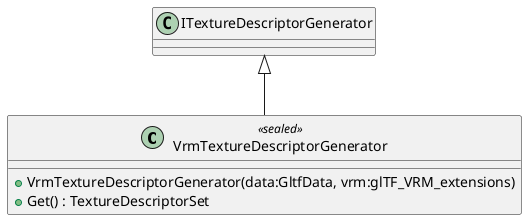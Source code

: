 @startuml
class VrmTextureDescriptorGenerator <<sealed>> {
    + VrmTextureDescriptorGenerator(data:GltfData, vrm:glTF_VRM_extensions)
    + Get() : TextureDescriptorSet
}
ITextureDescriptorGenerator <|-- VrmTextureDescriptorGenerator
@enduml
